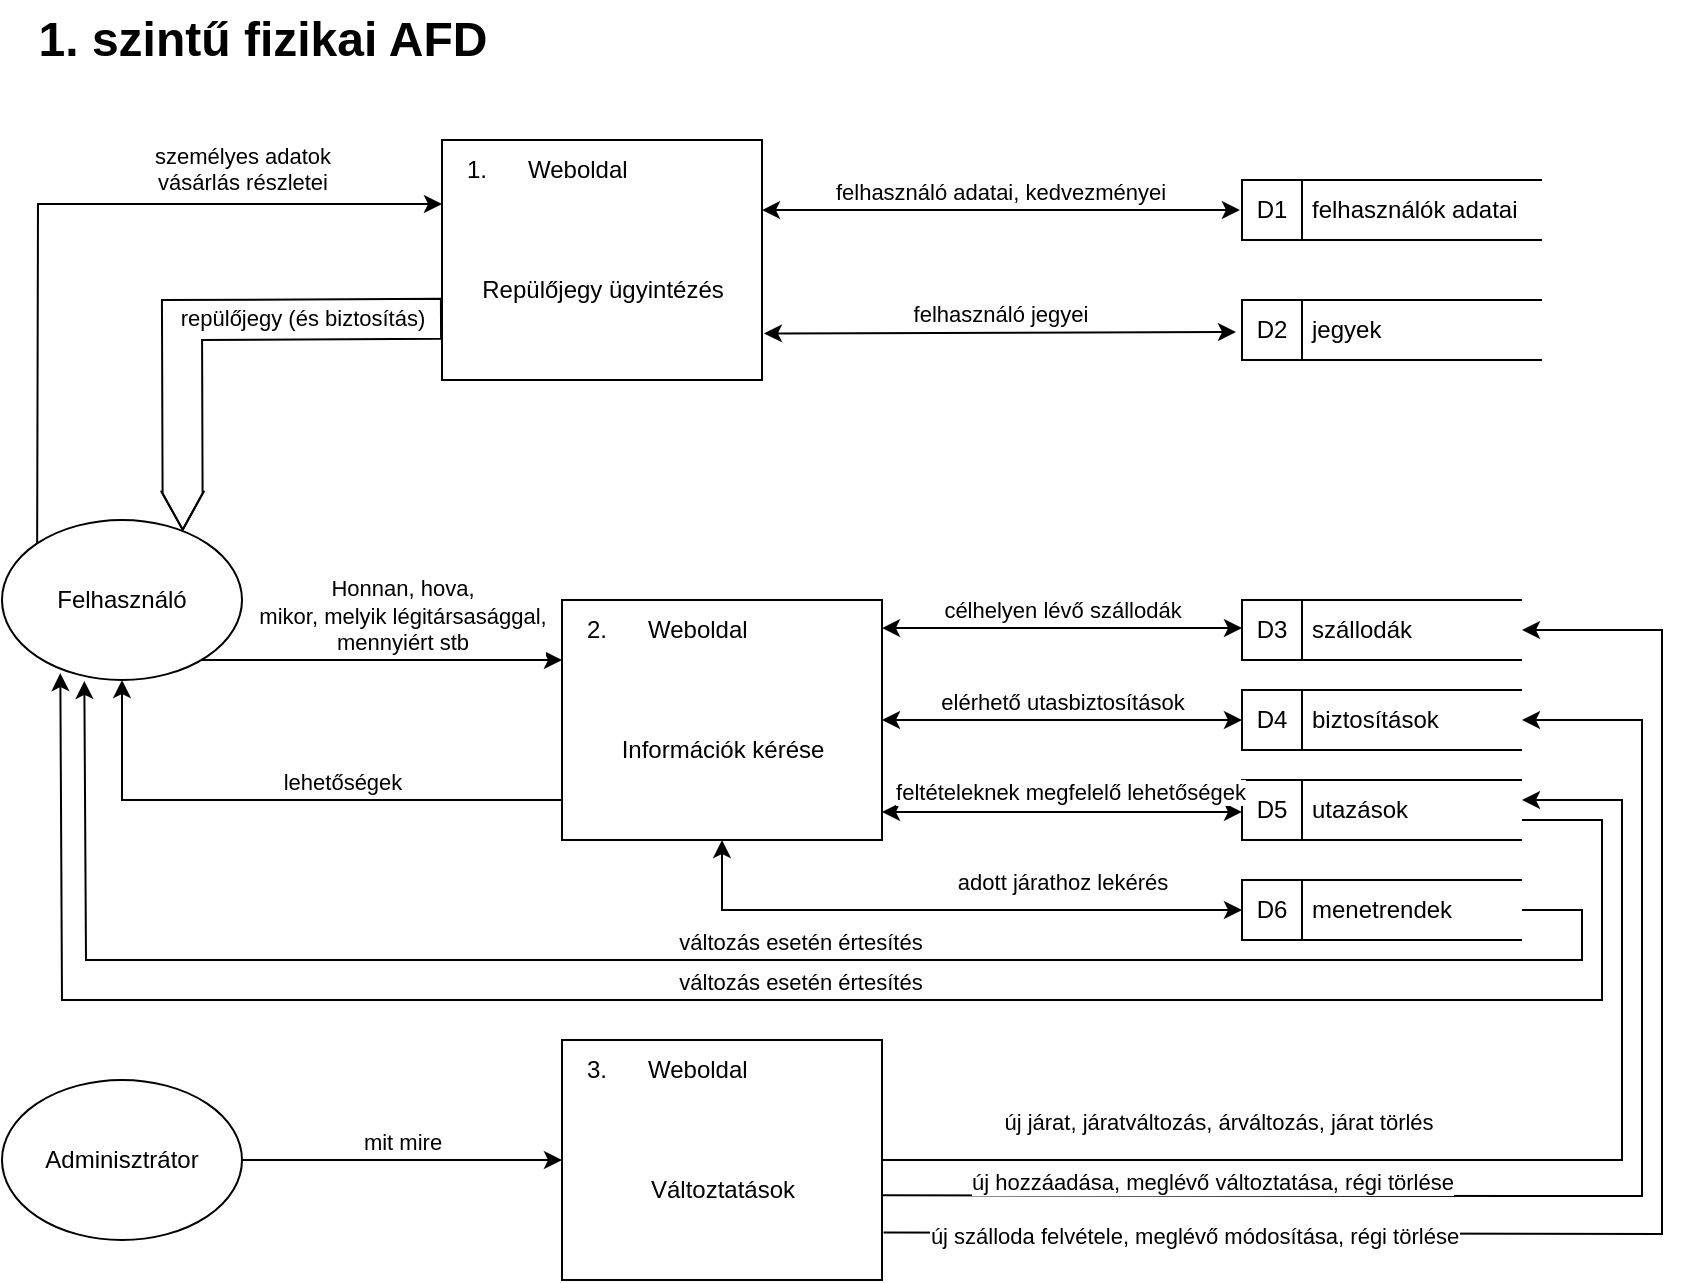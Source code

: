 <mxfile version="20.8.20" type="device" pages="2"><diagram name="1. szintű fizikai AFD" id="UahW5A8NBRqCCIroNfMy"><mxGraphModel dx="1434" dy="754" grid="1" gridSize="10" guides="1" tooltips="1" connect="1" arrows="1" fold="1" page="1" pageScale="1" pageWidth="827" pageHeight="1169" math="0" shadow="0"><root><mxCell id="0"/><mxCell id="1" parent="0"/><mxCell id="0eStB5i_XIA8hYgthE-n-1" value="Repülőjegy ügyintézés" style="html=1;dashed=0;whitespace=wrap;shape=mxgraph.dfd.process;align=center;container=1;collapsible=0;spacingTop=30;" vertex="1" parent="1"><mxGeometry x="570" y="180" width="160" height="120" as="geometry"/></mxCell><mxCell id="0eStB5i_XIA8hYgthE-n-2" value="1." style="text;html=1;strokeColor=none;fillColor=none;align=center;verticalAlign=middle;whiteSpace=wrap;rounded=0;movable=0;resizable=0;rotatable=0;cloneable=0;deletable=0;connectable=0;allowArrows=0;pointerEvents=1;" vertex="1" parent="0eStB5i_XIA8hYgthE-n-1"><mxGeometry width="35" height="30" as="geometry"/></mxCell><mxCell id="0eStB5i_XIA8hYgthE-n-3" value="Weboldal" style="text;html=1;strokeColor=none;fillColor=none;align=left;verticalAlign=middle;whiteSpace=wrap;rounded=0;movable=0;resizable=0;connectable=0;allowArrows=0;rotatable=0;cloneable=0;deletable=0;spacingLeft=6;autosize=1;resizeWidth=0;" vertex="1" parent="0eStB5i_XIA8hYgthE-n-1"><mxGeometry x="35" width="80" height="30" as="geometry"/></mxCell><mxCell id="0eStB5i_XIA8hYgthE-n-4" value="Felhasználó" style="ellipse;whiteSpace=wrap;html=1;" vertex="1" parent="1"><mxGeometry x="350" y="370" width="120" height="80" as="geometry"/></mxCell><mxCell id="0eStB5i_XIA8hYgthE-n-5" value="személyes adatok&lt;br&gt;vásárlás részletei" style="endArrow=classic;html=1;rounded=0;verticalAlign=bottom;exitX=0;exitY=0;exitDx=0;exitDy=0;" edge="1" parent="1" source="0eStB5i_XIA8hYgthE-n-4"><mxGeometry x="0.462" y="2" width="50" height="50" relative="1" as="geometry"><mxPoint x="390" y="240" as="sourcePoint"/><mxPoint x="570" y="212" as="targetPoint"/><Array as="points"><mxPoint x="368" y="212"/></Array><mxPoint as="offset"/></mxGeometry></mxCell><mxCell id="0eStB5i_XIA8hYgthE-n-6" value="repülőjegy (és biztosítás)" style="shape=flexArrow;endArrow=classic;html=1;rounded=0;width=20;startWidth=0;endWidth=0;entryX=0.753;entryY=0.067;entryDx=0;entryDy=0;entryPerimeter=0;exitX=0;exitY=0.745;exitDx=0;exitDy=0;exitPerimeter=0;" edge="1" parent="1" target="0eStB5i_XIA8hYgthE-n-4" source="0eStB5i_XIA8hYgthE-n-1"><mxGeometry x="-0.405" y="-1" width="50" height="50" relative="1" as="geometry"><mxPoint x="570" y="268" as="sourcePoint"/><mxPoint x="440" y="330" as="targetPoint"/><mxPoint as="offset"/><Array as="points"><mxPoint x="440" y="270"/></Array></mxGeometry></mxCell><mxCell id="0eStB5i_XIA8hYgthE-n-7" value="Információk kérése" style="html=1;dashed=0;whitespace=wrap;shape=mxgraph.dfd.process;align=center;container=1;collapsible=0;spacingTop=30;" vertex="1" parent="1"><mxGeometry x="630" y="410" width="160" height="120" as="geometry"/></mxCell><mxCell id="0eStB5i_XIA8hYgthE-n-8" value="2." style="text;html=1;strokeColor=none;fillColor=none;align=center;verticalAlign=middle;whiteSpace=wrap;rounded=0;movable=0;resizable=0;rotatable=0;cloneable=0;deletable=0;connectable=0;allowArrows=0;pointerEvents=1;" vertex="1" parent="0eStB5i_XIA8hYgthE-n-7"><mxGeometry width="35" height="30" as="geometry"/></mxCell><mxCell id="0eStB5i_XIA8hYgthE-n-9" value="Weboldal" style="text;html=1;strokeColor=none;fillColor=none;align=left;verticalAlign=middle;whiteSpace=wrap;rounded=0;movable=0;resizable=0;connectable=0;allowArrows=0;rotatable=0;cloneable=0;deletable=0;spacingLeft=6;autosize=1;resizeWidth=0;" vertex="1" parent="0eStB5i_XIA8hYgthE-n-7"><mxGeometry x="35" width="80" height="30" as="geometry"/></mxCell><mxCell id="0eStB5i_XIA8hYgthE-n-10" value="Honnan, hova,&lt;br&gt;mikor, melyik légitársasággal,&lt;br&gt;mennyiért stb" style="endArrow=classic;html=1;rounded=0;verticalAlign=bottom;entryX=0;entryY=0.25;entryDx=0;entryDy=0;entryPerimeter=0;" edge="1" parent="1" target="0eStB5i_XIA8hYgthE-n-7"><mxGeometry x="0.111" width="50" height="50" relative="1" as="geometry"><mxPoint x="450" y="440" as="sourcePoint"/><mxPoint x="412" y="420" as="targetPoint"/><mxPoint as="offset"/></mxGeometry></mxCell><mxCell id="0eStB5i_XIA8hYgthE-n-11" value="lehetőségek" style="endArrow=classic;html=1;rounded=0;verticalAlign=bottom;exitX=0;exitY=0.833;exitDx=0;exitDy=0;exitPerimeter=0;entryX=0.5;entryY=1;entryDx=0;entryDy=0;" edge="1" parent="1" source="0eStB5i_XIA8hYgthE-n-7" target="0eStB5i_XIA8hYgthE-n-4"><mxGeometry x="-0.214" width="50" height="50" relative="1" as="geometry"><mxPoint x="590" y="480" as="sourcePoint"/><mxPoint x="370" y="510" as="targetPoint"/><mxPoint as="offset"/><Array as="points"><mxPoint x="410" y="510"/></Array></mxGeometry></mxCell><mxCell id="0eStB5i_XIA8hYgthE-n-19" value="felhasználó adatai, kedvezményei" style="endArrow=classic;startArrow=classic;html=1;rounded=0;verticalAlign=bottom;exitX=1;exitY=0.292;exitDx=0;exitDy=0;exitPerimeter=0;entryX=-0.007;entryY=0.5;entryDx=0;entryDy=0;entryPerimeter=0;" edge="1" parent="1" source="0eStB5i_XIA8hYgthE-n-1"><mxGeometry width="50" height="50" relative="1" as="geometry"><mxPoint x="580" y="440" as="sourcePoint"/><mxPoint x="968.95" y="215" as="targetPoint"/></mxGeometry></mxCell><mxCell id="0eStB5i_XIA8hYgthE-n-20" value="felhasználó jegyei" style="endArrow=classic;startArrow=classic;html=1;rounded=0;verticalAlign=bottom;entryX=-0.02;entryY=0.533;entryDx=0;entryDy=0;entryPerimeter=0;exitX=1.006;exitY=0.806;exitDx=0;exitDy=0;exitPerimeter=0;" edge="1" parent="1" source="0eStB5i_XIA8hYgthE-n-1"><mxGeometry width="50" height="50" relative="1" as="geometry"><mxPoint x="790" y="280" as="sourcePoint"/><mxPoint x="967" y="275.99" as="targetPoint"/></mxGeometry></mxCell><mxCell id="0eStB5i_XIA8hYgthE-n-21" value="felhasználók adatai" style="html=1;dashed=0;whitespace=wrap;shape=mxgraph.dfd.dataStoreID;align=left;spacingLeft=33;container=1;collapsible=0;autosize=0;" vertex="1" parent="1"><mxGeometry x="970" y="200" width="150" height="30" as="geometry"/></mxCell><mxCell id="0eStB5i_XIA8hYgthE-n-22" value="D1" style="text;html=1;strokeColor=none;fillColor=none;align=center;verticalAlign=middle;whiteSpace=wrap;rounded=0;movable=0;resizable=0;rotatable=0;cloneable=0;deletable=0;allowArrows=0;connectable=0;" vertex="1" parent="0eStB5i_XIA8hYgthE-n-21"><mxGeometry width="30" height="30" as="geometry"/></mxCell><mxCell id="0eStB5i_XIA8hYgthE-n-23" value="jegyek" style="html=1;dashed=0;whitespace=wrap;shape=mxgraph.dfd.dataStoreID;align=left;spacingLeft=33;container=1;collapsible=0;autosize=0;" vertex="1" parent="1"><mxGeometry x="970" y="260" width="150" height="30" as="geometry"/></mxCell><mxCell id="0eStB5i_XIA8hYgthE-n-24" value="D2" style="text;html=1;strokeColor=none;fillColor=none;align=center;verticalAlign=middle;whiteSpace=wrap;rounded=0;movable=0;resizable=0;rotatable=0;cloneable=0;deletable=0;allowArrows=0;connectable=0;" vertex="1" parent="0eStB5i_XIA8hYgthE-n-23"><mxGeometry width="30" height="30" as="geometry"/></mxCell><mxCell id="0eStB5i_XIA8hYgthE-n-25" value="utazások" style="html=1;dashed=0;whitespace=wrap;shape=mxgraph.dfd.dataStoreID;align=left;spacingLeft=33;container=1;collapsible=0;autosize=0;" vertex="1" parent="1"><mxGeometry x="970" y="500" width="140" height="30" as="geometry"/></mxCell><mxCell id="0eStB5i_XIA8hYgthE-n-26" value="D5" style="text;html=1;strokeColor=none;fillColor=none;align=center;verticalAlign=middle;whiteSpace=wrap;rounded=0;movable=0;resizable=0;rotatable=0;cloneable=0;deletable=0;allowArrows=0;connectable=0;" vertex="1" parent="0eStB5i_XIA8hYgthE-n-25"><mxGeometry width="30" height="30" as="geometry"/></mxCell><mxCell id="0eStB5i_XIA8hYgthE-n-27" value="feltételeknek megfelelő lehetőségek" style="endArrow=classic;startArrow=classic;html=1;rounded=0;verticalAlign=bottom;entryX=0;entryY=0.532;entryDx=0;entryDy=0;entryPerimeter=0;exitX=1;exitY=0.883;exitDx=0;exitDy=0;exitPerimeter=0;" edge="1" parent="1" source="0eStB5i_XIA8hYgthE-n-7" target="0eStB5i_XIA8hYgthE-n-25"><mxGeometry x="0.038" y="1" width="50" height="50" relative="1" as="geometry"><mxPoint x="440" y="420" as="sourcePoint"/><mxPoint x="560" y="420" as="targetPoint"/><mxPoint as="offset"/></mxGeometry></mxCell><mxCell id="0eStB5i_XIA8hYgthE-n-29" value="Adminisztrátor" style="ellipse;whiteSpace=wrap;html=1;" vertex="1" parent="1"><mxGeometry x="350" y="650" width="120" height="80" as="geometry"/></mxCell><mxCell id="0eStB5i_XIA8hYgthE-n-30" value="Változtatások" style="html=1;dashed=0;whitespace=wrap;shape=mxgraph.dfd.process;align=center;container=1;collapsible=0;spacingTop=30;" vertex="1" parent="1"><mxGeometry x="630" y="630" width="160" height="120" as="geometry"/></mxCell><mxCell id="0eStB5i_XIA8hYgthE-n-31" value="3." style="text;html=1;strokeColor=none;fillColor=none;align=center;verticalAlign=middle;whiteSpace=wrap;rounded=0;movable=0;resizable=0;rotatable=0;cloneable=0;deletable=0;connectable=0;allowArrows=0;pointerEvents=1;" vertex="1" parent="0eStB5i_XIA8hYgthE-n-30"><mxGeometry width="35" height="30" as="geometry"/></mxCell><mxCell id="0eStB5i_XIA8hYgthE-n-32" value="Weboldal" style="text;html=1;strokeColor=none;fillColor=none;align=left;verticalAlign=middle;whiteSpace=wrap;rounded=0;movable=0;resizable=0;connectable=0;allowArrows=0;rotatable=0;cloneable=0;deletable=0;spacingLeft=6;autosize=1;resizeWidth=0;" vertex="1" parent="0eStB5i_XIA8hYgthE-n-30"><mxGeometry x="35" width="80" height="30" as="geometry"/></mxCell><mxCell id="0eStB5i_XIA8hYgthE-n-34" value="új járat, járatváltozás, árváltozás, járat törlés" style="endArrow=classic;html=1;rounded=0;verticalAlign=bottom;" edge="1" parent="1" source="0eStB5i_XIA8hYgthE-n-30"><mxGeometry x="-0.44" y="10" width="50" height="50" relative="1" as="geometry"><mxPoint x="870" y="700" as="sourcePoint"/><mxPoint x="1110" y="510" as="targetPoint"/><Array as="points"><mxPoint x="1160" y="690"/><mxPoint x="1160" y="510"/></Array><mxPoint as="offset"/></mxGeometry></mxCell><mxCell id="0eStB5i_XIA8hYgthE-n-36" value="mit mire" style="endArrow=classic;html=1;rounded=0;verticalAlign=bottom;exitX=1;exitY=0.5;exitDx=0;exitDy=0;" edge="1" parent="1" source="0eStB5i_XIA8hYgthE-n-29"><mxGeometry width="50" height="50" relative="1" as="geometry"><mxPoint x="610" y="500" as="sourcePoint"/><mxPoint x="630" y="690" as="targetPoint"/></mxGeometry></mxCell><mxCell id="0eStB5i_XIA8hYgthE-n-37" value="szállodák" style="html=1;dashed=0;whitespace=wrap;shape=mxgraph.dfd.dataStoreID;align=left;spacingLeft=33;container=1;collapsible=0;autosize=0;" vertex="1" parent="1"><mxGeometry x="970" y="410" width="140" height="30" as="geometry"/></mxCell><mxCell id="0eStB5i_XIA8hYgthE-n-38" value="D3" style="text;html=1;strokeColor=none;fillColor=none;align=center;verticalAlign=middle;whiteSpace=wrap;rounded=0;movable=0;resizable=0;rotatable=0;cloneable=0;deletable=0;allowArrows=0;connectable=0;" vertex="1" parent="0eStB5i_XIA8hYgthE-n-37"><mxGeometry width="30" height="30" as="geometry"/></mxCell><mxCell id="0eStB5i_XIA8hYgthE-n-39" value="célhelyen lévő szállodák" style="endArrow=classic;startArrow=classic;html=1;rounded=0;verticalAlign=bottom;exitX=1;exitY=0.117;exitDx=0;exitDy=0;exitPerimeter=0;entryX=0;entryY=0.468;entryDx=0;entryDy=0;entryPerimeter=0;" edge="1" parent="1" source="0eStB5i_XIA8hYgthE-n-7" target="0eStB5i_XIA8hYgthE-n-37"><mxGeometry width="50" height="50" relative="1" as="geometry"><mxPoint x="790" y="500" as="sourcePoint"/><mxPoint x="980" y="420" as="targetPoint"/></mxGeometry></mxCell><mxCell id="0eStB5i_XIA8hYgthE-n-41" value="biztosítások" style="html=1;dashed=0;whitespace=wrap;shape=mxgraph.dfd.dataStoreID;align=left;spacingLeft=33;container=1;collapsible=0;autosize=0;" vertex="1" parent="1"><mxGeometry x="970" y="455" width="140" height="30" as="geometry"/></mxCell><mxCell id="0eStB5i_XIA8hYgthE-n-42" value="D4" style="text;html=1;strokeColor=none;fillColor=none;align=center;verticalAlign=middle;whiteSpace=wrap;rounded=0;movable=0;resizable=0;rotatable=0;cloneable=0;deletable=0;allowArrows=0;connectable=0;" vertex="1" parent="0eStB5i_XIA8hYgthE-n-41"><mxGeometry width="30" height="30" as="geometry"/></mxCell><mxCell id="0eStB5i_XIA8hYgthE-n-43" value="elérhető utasbiztosítások" style="endArrow=classic;startArrow=classic;html=1;rounded=0;verticalAlign=bottom;" edge="1" parent="1" source="0eStB5i_XIA8hYgthE-n-7" target="0eStB5i_XIA8hYgthE-n-41"><mxGeometry width="50" height="50" relative="1" as="geometry"><mxPoint x="790" y="500" as="sourcePoint"/><mxPoint x="910" y="500" as="targetPoint"/></mxGeometry></mxCell><mxCell id="0eStB5i_XIA8hYgthE-n-44" value="új hozzáadása, meglévő változtatása, régi törlése" style="endArrow=classic;html=1;rounded=0;verticalAlign=bottom;exitX=1.002;exitY=0.647;exitDx=0;exitDy=0;exitPerimeter=0;" edge="1" parent="1" source="0eStB5i_XIA8hYgthE-n-30" target="0eStB5i_XIA8hYgthE-n-41"><mxGeometry x="-0.515" y="-2" width="50" height="50" relative="1" as="geometry"><mxPoint x="790" y="700" as="sourcePoint"/><mxPoint x="830" y="500" as="targetPoint"/><Array as="points"><mxPoint x="1170" y="708"/><mxPoint x="1170" y="470"/></Array><mxPoint as="offset"/></mxGeometry></mxCell><mxCell id="7IvagFnknHEKO14SaSxH-1" value="új szálloda felvétele, meglévő módosítása, régi törlése" style="endArrow=classic;html=1;rounded=0;verticalAlign=bottom;exitX=1.005;exitY=0.802;exitDx=0;exitDy=0;exitPerimeter=0;" edge="1" parent="1" source="0eStB5i_XIA8hYgthE-n-30" target="0eStB5i_XIA8hYgthE-n-37"><mxGeometry x="-0.591" y="-10" width="50" height="50" relative="1" as="geometry"><mxPoint x="720" y="500" as="sourcePoint"/><mxPoint x="840" y="500" as="targetPoint"/><Array as="points"><mxPoint x="1180" y="727"/><mxPoint x="1180" y="425"/></Array><mxPoint as="offset"/></mxGeometry></mxCell><mxCell id="7IvagFnknHEKO14SaSxH-2" value="menetrendek" style="html=1;dashed=0;whitespace=wrap;shape=mxgraph.dfd.dataStoreID;align=left;spacingLeft=33;container=1;collapsible=0;autosize=0;" vertex="1" parent="1"><mxGeometry x="970" y="550" width="140" height="30" as="geometry"/></mxCell><mxCell id="7IvagFnknHEKO14SaSxH-3" value="D6" style="text;html=1;strokeColor=none;fillColor=none;align=center;verticalAlign=middle;whiteSpace=wrap;rounded=0;movable=0;resizable=0;rotatable=0;cloneable=0;deletable=0;allowArrows=0;connectable=0;" vertex="1" parent="7IvagFnknHEKO14SaSxH-2"><mxGeometry width="30" height="30" as="geometry"/></mxCell><mxCell id="7IvagFnknHEKO14SaSxH-4" value="adott járathoz lekérés" style="endArrow=classic;startArrow=classic;html=1;rounded=0;verticalAlign=bottom;" edge="1" parent="1" source="0eStB5i_XIA8hYgthE-n-7" target="7IvagFnknHEKO14SaSxH-2"><mxGeometry x="0.39" y="5" width="50" height="50" relative="1" as="geometry"><mxPoint x="820" y="564.58" as="sourcePoint"/><mxPoint x="940" y="564.58" as="targetPoint"/><Array as="points"><mxPoint x="710" y="565"/></Array><mxPoint as="offset"/></mxGeometry></mxCell><mxCell id="7IvagFnknHEKO14SaSxH-5" value="változás esetén értesítés" style="endArrow=classic;html=1;rounded=0;verticalAlign=bottom;entryX=0.243;entryY=0.957;entryDx=0;entryDy=0;entryPerimeter=0;" edge="1" parent="1" target="0eStB5i_XIA8hYgthE-n-4"><mxGeometry width="50" height="50" relative="1" as="geometry"><mxPoint x="1110" y="520" as="sourcePoint"/><mxPoint x="910" y="460" as="targetPoint"/><Array as="points"><mxPoint x="1150" y="520"/><mxPoint x="1150" y="610"/><mxPoint x="380" y="610"/></Array></mxGeometry></mxCell><mxCell id="7IvagFnknHEKO14SaSxH-6" value="változás esetén értesítés" style="endArrow=classic;html=1;rounded=0;verticalAlign=bottom;entryX=0.343;entryY=1.006;entryDx=0;entryDy=0;entryPerimeter=0;" edge="1" parent="1" source="7IvagFnknHEKO14SaSxH-2" target="0eStB5i_XIA8hYgthE-n-4"><mxGeometry x="-0.054" width="50" height="50" relative="1" as="geometry"><mxPoint x="790" y="460" as="sourcePoint"/><mxPoint x="910" y="460" as="targetPoint"/><Array as="points"><mxPoint x="1140" y="565"/><mxPoint x="1140" y="590"/><mxPoint x="392" y="590"/></Array><mxPoint as="offset"/></mxGeometry></mxCell><mxCell id="7IvagFnknHEKO14SaSxH-7" value="1. szintű fizikai AFD" style="text;strokeColor=none;fillColor=none;html=1;fontSize=24;fontStyle=1;verticalAlign=middle;align=center;" vertex="1" parent="1"><mxGeometry x="430" y="110" width="100" height="40" as="geometry"/></mxCell></root></mxGraphModel></diagram><diagram id="h6KqEDeG-SObw0z95xPy" name="2. szintű fizikai AFD"><mxGraphModel dx="2049" dy="1077" grid="1" gridSize="10" guides="1" tooltips="1" connect="1" arrows="1" fold="1" page="1" pageScale="1" pageWidth="827" pageHeight="1169" math="0" shadow="0"><root><mxCell id="0"/><mxCell id="1" parent="0"/><mxCell id="qxFu92Zqag-RyQj4gPh6-40" value="2. szintű fizikai AFD" style="text;strokeColor=none;fillColor=none;html=1;fontSize=24;fontStyle=1;verticalAlign=middle;align=center;" vertex="1" parent="1"><mxGeometry x="310" y="100" width="100" height="40" as="geometry"/></mxCell><mxCell id="qxFu92Zqag-RyQj4gPh6-45" value="" style="html=1;dashed=0;whitespace=wrap;shape=mxgraph.dfd.process;align=center;container=1;collapsible=0;spacingTop=30;" vertex="1" parent="1"><mxGeometry x="420" y="190" width="480" height="720" as="geometry"/></mxCell><mxCell id="qxFu92Zqag-RyQj4gPh6-46" value="1." style="text;html=1;strokeColor=none;fillColor=none;align=center;verticalAlign=middle;whiteSpace=wrap;rounded=0;movable=0;resizable=0;rotatable=0;cloneable=0;deletable=0;connectable=0;allowArrows=0;pointerEvents=1;" vertex="1" parent="qxFu92Zqag-RyQj4gPh6-45"><mxGeometry width="35" height="30" as="geometry"/></mxCell><mxCell id="qxFu92Zqag-RyQj4gPh6-47" value="Weboldal" style="text;html=1;strokeColor=none;fillColor=none;align=left;verticalAlign=middle;whiteSpace=wrap;rounded=0;movable=0;resizable=0;connectable=0;allowArrows=0;rotatable=0;cloneable=0;deletable=0;spacingLeft=6;autosize=1;resizeWidth=0;" vertex="1" parent="qxFu92Zqag-RyQj4gPh6-45"><mxGeometry x="35" width="80" height="30" as="geometry"/></mxCell><mxCell id="qxFu92Zqag-RyQj4gPh6-48" value="regisztráció" style="html=1;dashed=0;whitespace=wrap;shape=mxgraph.dfd.process2;align=center;container=1;collapsible=0;spacingTop=30;" vertex="1" parent="qxFu92Zqag-RyQj4gPh6-45"><mxGeometry x="151" y="60" width="160" height="120" as="geometry"/></mxCell><mxCell id="qxFu92Zqag-RyQj4gPh6-49" value="1.1" style="text;html=1;strokeColor=none;fillColor=none;align=center;verticalAlign=middle;whiteSpace=wrap;rounded=0;connectable=0;allowArrows=0;editable=1;movable=0;resizable=0;rotatable=0;deletable=0;locked=0;cloneable=0;" vertex="1" parent="qxFu92Zqag-RyQj4gPh6-48"><mxGeometry width="35" height="30" as="geometry"/></mxCell><mxCell id="qxFu92Zqag-RyQj4gPh6-50" value="" style="text;strokeColor=none;fillColor=none;align=left;verticalAlign=middle;whiteSpace=wrap;rounded=0;autosize=1;connectable=0;allowArrows=0;movable=0;resizable=0;rotatable=0;deletable=0;cloneable=0;spacingLeft=6;fontStyle=0;html=1;" vertex="1" parent="qxFu92Zqag-RyQj4gPh6-48"><mxGeometry x="35" y="-5" width="50" height="40" as="geometry"/></mxCell><mxCell id="qxFu92Zqag-RyQj4gPh6-79" value="Utazás vásárlás" style="html=1;dashed=0;whitespace=wrap;shape=mxgraph.dfd.process2;align=center;container=1;collapsible=0;spacingTop=30;" vertex="1" parent="qxFu92Zqag-RyQj4gPh6-45"><mxGeometry x="151" y="200" width="160" height="120" as="geometry"/></mxCell><mxCell id="qxFu92Zqag-RyQj4gPh6-80" value="1.2" style="text;html=1;strokeColor=none;fillColor=none;align=center;verticalAlign=middle;whiteSpace=wrap;rounded=0;connectable=0;allowArrows=0;editable=1;movable=0;resizable=0;rotatable=0;deletable=0;locked=0;cloneable=0;" vertex="1" parent="qxFu92Zqag-RyQj4gPh6-79"><mxGeometry width="35" height="30" as="geometry"/></mxCell><mxCell id="qxFu92Zqag-RyQj4gPh6-81" value="" style="text;strokeColor=none;fillColor=none;align=left;verticalAlign=middle;whiteSpace=wrap;rounded=0;autosize=1;connectable=0;allowArrows=0;movable=0;resizable=0;rotatable=0;deletable=0;cloneable=0;spacingLeft=6;fontStyle=0;html=1;" vertex="1" parent="qxFu92Zqag-RyQj4gPh6-79"><mxGeometry x="35" y="-5" width="50" height="40" as="geometry"/></mxCell><mxCell id="qxFu92Zqag-RyQj4gPh6-82" value="Lekérés" style="html=1;dashed=0;whitespace=wrap;shape=mxgraph.dfd.process2;align=center;container=1;collapsible=0;spacingTop=30;" vertex="1" parent="qxFu92Zqag-RyQj4gPh6-45"><mxGeometry x="151" y="340" width="160" height="120" as="geometry"/></mxCell><mxCell id="qxFu92Zqag-RyQj4gPh6-83" value="1.3" style="text;html=1;strokeColor=none;fillColor=none;align=center;verticalAlign=middle;whiteSpace=wrap;rounded=0;connectable=0;allowArrows=0;editable=1;movable=0;resizable=0;rotatable=0;deletable=0;locked=0;cloneable=0;" vertex="1" parent="qxFu92Zqag-RyQj4gPh6-82"><mxGeometry width="35" height="30" as="geometry"/></mxCell><mxCell id="qxFu92Zqag-RyQj4gPh6-84" value="" style="text;strokeColor=none;fillColor=none;align=left;verticalAlign=middle;whiteSpace=wrap;rounded=0;autosize=1;connectable=0;allowArrows=0;movable=0;resizable=0;rotatable=0;deletable=0;cloneable=0;spacingLeft=6;fontStyle=0;html=1;" vertex="1" parent="qxFu92Zqag-RyQj4gPh6-82"><mxGeometry x="35" y="-5" width="50" height="40" as="geometry"/></mxCell><mxCell id="qxFu92Zqag-RyQj4gPh6-90" value="Módosítás" style="html=1;dashed=0;whitespace=wrap;shape=mxgraph.dfd.process2;align=center;container=1;collapsible=0;spacingTop=30;" vertex="1" parent="qxFu92Zqag-RyQj4gPh6-45"><mxGeometry x="151" y="490" width="160" height="120" as="geometry"/></mxCell><mxCell id="qxFu92Zqag-RyQj4gPh6-91" value="1.4" style="text;html=1;strokeColor=none;fillColor=none;align=center;verticalAlign=middle;whiteSpace=wrap;rounded=0;connectable=0;allowArrows=0;editable=1;movable=0;resizable=0;rotatable=0;deletable=0;locked=0;cloneable=0;" vertex="1" parent="qxFu92Zqag-RyQj4gPh6-90"><mxGeometry width="35" height="30" as="geometry"/></mxCell><mxCell id="qxFu92Zqag-RyQj4gPh6-92" value="" style="text;strokeColor=none;fillColor=none;align=left;verticalAlign=middle;whiteSpace=wrap;rounded=0;autosize=1;connectable=0;allowArrows=0;movable=0;resizable=0;rotatable=0;deletable=0;cloneable=0;spacingLeft=6;fontStyle=0;html=1;" vertex="1" parent="qxFu92Zqag-RyQj4gPh6-90"><mxGeometry x="35" y="-5" width="50" height="40" as="geometry"/></mxCell><mxCell id="qxFu92Zqag-RyQj4gPh6-51" value="Vendég" style="ellipse;whiteSpace=wrap;html=1;" vertex="1" parent="1"><mxGeometry x="240" y="280" width="120" height="80" as="geometry"/></mxCell><mxCell id="qxFu92Zqag-RyQj4gPh6-52" value="adatok" style="endArrow=classic;html=1;rounded=0;verticalAlign=bottom;exitX=1;exitY=0.5;exitDx=0;exitDy=0;" edge="1" parent="1" source="qxFu92Zqag-RyQj4gPh6-51"><mxGeometry width="50" height="50" relative="1" as="geometry"><mxPoint x="180" y="500" as="sourcePoint"/><mxPoint x="570" y="320" as="targetPoint"/></mxGeometry></mxCell><mxCell id="qxFu92Zqag-RyQj4gPh6-53" value="felhasználók adatai" style="html=1;dashed=0;whitespace=wrap;shape=mxgraph.dfd.dataStoreID;align=left;spacingLeft=33;container=1;collapsible=0;autosize=0;" vertex="1" parent="1"><mxGeometry x="940" y="305" width="140" height="30" as="geometry"/></mxCell><mxCell id="qxFu92Zqag-RyQj4gPh6-54" value="D1" style="text;html=1;strokeColor=none;fillColor=none;align=center;verticalAlign=middle;whiteSpace=wrap;rounded=0;movable=0;resizable=0;rotatable=0;cloneable=0;deletable=0;allowArrows=0;connectable=0;" vertex="1" parent="qxFu92Zqag-RyQj4gPh6-53"><mxGeometry width="30" height="30" as="geometry"/></mxCell><mxCell id="qxFu92Zqag-RyQj4gPh6-55" value="adatok" style="endArrow=classic;html=1;rounded=0;verticalAlign=bottom;entryX=-0.019;entryY=0.502;entryDx=0;entryDy=0;entryPerimeter=0;exitX=0.994;exitY=0.583;exitDx=0;exitDy=0;exitPerimeter=0;" edge="1" parent="1" source="qxFu92Zqag-RyQj4gPh6-48" target="qxFu92Zqag-RyQj4gPh6-53"><mxGeometry width="50" height="50" relative="1" as="geometry"><mxPoint x="180" y="500" as="sourcePoint"/><mxPoint x="300" y="500" as="targetPoint"/></mxGeometry></mxCell><mxCell id="qxFu92Zqag-RyQj4gPh6-59" value="Felhasználó" style="ellipse;whiteSpace=wrap;html=1;" vertex="1" parent="1"><mxGeometry x="240" y="420" width="120" height="80" as="geometry"/></mxCell><mxCell id="qxFu92Zqag-RyQj4gPh6-60" value="utazási, számlázási adatok" style="endArrow=classic;html=1;rounded=0;verticalAlign=bottom;" edge="1" parent="1"><mxGeometry width="50" height="50" relative="1" as="geometry"><mxPoint x="340" y="490" as="sourcePoint"/><mxPoint x="570" y="490" as="targetPoint"/></mxGeometry></mxCell><mxCell id="qxFu92Zqag-RyQj4gPh6-61" value="utazások" style="html=1;dashed=0;whitespace=wrap;shape=mxgraph.dfd.dataStoreID;align=left;spacingLeft=33;container=1;collapsible=0;autosize=0;" vertex="1" parent="1"><mxGeometry x="940" y="500" width="140" height="30" as="geometry"/></mxCell><mxCell id="qxFu92Zqag-RyQj4gPh6-62" value="D5" style="text;html=1;strokeColor=none;fillColor=none;align=center;verticalAlign=middle;whiteSpace=wrap;rounded=0;movable=0;resizable=0;rotatable=0;cloneable=0;deletable=0;allowArrows=0;connectable=0;" vertex="1" parent="qxFu92Zqag-RyQj4gPh6-61"><mxGeometry width="30" height="30" as="geometry"/></mxCell><mxCell id="qxFu92Zqag-RyQj4gPh6-63" value="repülőjegy (és biztosítás)" style="shape=flexArrow;endArrow=classic;html=1;rounded=0;width=20;startWidth=0;endWidth=0;entryX=0.996;entryY=0.398;entryDx=0;entryDy=0;entryPerimeter=0;" edge="1" parent="1" target="qxFu92Zqag-RyQj4gPh6-59"><mxGeometry x="0.051" y="1" width="50" height="50" relative="1" as="geometry"><mxPoint x="570" y="452" as="sourcePoint"/><mxPoint x="-510" y="385" as="targetPoint"/><mxPoint x="1" as="offset"/><Array as="points"/></mxGeometry></mxCell><mxCell id="qxFu92Zqag-RyQj4gPh6-67" value="utazási információk" style="endArrow=classic;startArrow=classic;html=1;rounded=0;verticalAlign=bottom;entryX=-0.011;entryY=0.547;entryDx=0;entryDy=0;entryPerimeter=0;exitX=1.016;exitY=0.496;exitDx=0;exitDy=0;exitPerimeter=0;" edge="1" parent="1" target="qxFu92Zqag-RyQj4gPh6-69"><mxGeometry x="-0.583" width="50" height="50" relative="1" as="geometry"><mxPoint x="733.56" y="589.52" as="sourcePoint"/><mxPoint x="300" y="500" as="targetPoint"/><Array as="points"><mxPoint x="880" y="590"/><mxPoint x="880" y="426"/></Array><mxPoint as="offset"/></mxGeometry></mxCell><mxCell id="qxFu92Zqag-RyQj4gPh6-68" value="utazási információk" style="endArrow=classic;startArrow=classic;html=1;rounded=0;verticalAlign=bottom;entryX=-0.006;entryY=0.525;entryDx=0;entryDy=0;entryPerimeter=0;exitX=0.643;exitY=1.015;exitDx=0;exitDy=0;exitPerimeter=0;" edge="1" parent="1" source="qxFu92Zqag-RyQj4gPh6-59"><mxGeometry width="50" height="50" relative="1" as="geometry"><mxPoint x="180" y="500" as="sourcePoint"/><mxPoint x="570.04" y="593" as="targetPoint"/><Array as="points"><mxPoint x="317" y="593"/></Array></mxGeometry></mxCell><mxCell id="qxFu92Zqag-RyQj4gPh6-69" value="szállodák" style="html=1;dashed=0;whitespace=wrap;shape=mxgraph.dfd.dataStoreID;align=left;spacingLeft=33;container=1;collapsible=0;autosize=0;" vertex="1" parent="1"><mxGeometry x="940" y="410" width="140" height="30" as="geometry"/></mxCell><mxCell id="qxFu92Zqag-RyQj4gPh6-70" value="D3" style="text;html=1;strokeColor=none;fillColor=none;align=center;verticalAlign=middle;whiteSpace=wrap;rounded=0;movable=0;resizable=0;rotatable=0;cloneable=0;deletable=0;allowArrows=0;connectable=0;" vertex="1" parent="qxFu92Zqag-RyQj4gPh6-69"><mxGeometry width="30" height="30" as="geometry"/></mxCell><mxCell id="qxFu92Zqag-RyQj4gPh6-71" value="biztosítások" style="html=1;dashed=0;whitespace=wrap;shape=mxgraph.dfd.dataStoreID;align=left;spacingLeft=33;container=1;collapsible=0;autosize=0;" vertex="1" parent="1"><mxGeometry x="940" y="455" width="140" height="30" as="geometry"/></mxCell><mxCell id="qxFu92Zqag-RyQj4gPh6-72" value="D4" style="text;html=1;strokeColor=none;fillColor=none;align=center;verticalAlign=middle;whiteSpace=wrap;rounded=0;movable=0;resizable=0;rotatable=0;cloneable=0;deletable=0;allowArrows=0;connectable=0;" vertex="1" parent="qxFu92Zqag-RyQj4gPh6-71"><mxGeometry width="30" height="30" as="geometry"/></mxCell><mxCell id="qxFu92Zqag-RyQj4gPh6-73" value="menetrendek" style="html=1;dashed=0;whitespace=wrap;shape=mxgraph.dfd.dataStoreID;align=left;spacingLeft=33;container=1;collapsible=0;autosize=0;" vertex="1" parent="1"><mxGeometry x="940" y="620" width="140" height="30" as="geometry"/></mxCell><mxCell id="qxFu92Zqag-RyQj4gPh6-74" value="D6" style="text;html=1;strokeColor=none;fillColor=none;align=center;verticalAlign=middle;whiteSpace=wrap;rounded=0;movable=0;resizable=0;rotatable=0;cloneable=0;deletable=0;allowArrows=0;connectable=0;" vertex="1" parent="qxFu92Zqag-RyQj4gPh6-73"><mxGeometry width="30" height="30" as="geometry"/></mxCell><mxCell id="qxFu92Zqag-RyQj4gPh6-75" value="Adminisztrátor" style="ellipse;whiteSpace=wrap;html=1;" vertex="1" parent="1"><mxGeometry x="240" y="710" width="120" height="80" as="geometry"/></mxCell><mxCell id="qxFu92Zqag-RyQj4gPh6-85" value="mit mire" style="endArrow=classic;html=1;rounded=0;verticalAlign=bottom;exitX=1;exitY=0.5;exitDx=0;exitDy=0;entryX=-0.006;entryY=0.667;entryDx=0;entryDy=0;entryPerimeter=0;" edge="1" parent="1" source="qxFu92Zqag-RyQj4gPh6-75"><mxGeometry width="50" height="50" relative="1" as="geometry"><mxPoint x="330" y="490" as="sourcePoint"/><mxPoint x="570.04" y="750.04" as="targetPoint"/></mxGeometry></mxCell><mxCell id="qxFu92Zqag-RyQj4gPh6-86" value="menetrend módosítás" style="endArrow=classic;html=1;rounded=0;verticalAlign=bottom;entryX=0.579;entryY=1.167;entryDx=0;entryDy=0;entryPerimeter=0;exitX=1.009;exitY=0.42;exitDx=0;exitDy=0;exitPerimeter=0;" edge="1" parent="1" target="qxFu92Zqag-RyQj4gPh6-73"><mxGeometry x="0.061" y="-10" width="50" height="50" relative="1" as="geometry"><mxPoint x="732.44" y="720.4" as="sourcePoint"/><mxPoint x="580" y="600" as="targetPoint"/><Array as="points"><mxPoint x="1021" y="720"/></Array><mxPoint as="offset"/></mxGeometry></mxCell><mxCell id="qxFu92Zqag-RyQj4gPh6-87" value="utazás módosítás" style="endArrow=classic;html=1;rounded=0;verticalAlign=bottom;exitX=1.025;exitY=0.558;exitDx=0;exitDy=0;exitPerimeter=0;" edge="1" parent="1"><mxGeometry x="0.013" y="-13" width="50" height="50" relative="1" as="geometry"><mxPoint x="735" y="736.96" as="sourcePoint"/><mxPoint x="1080" y="520" as="targetPoint"/><Array as="points"><mxPoint x="1110" y="737"/><mxPoint x="1110" y="520"/></Array><mxPoint as="offset"/></mxGeometry></mxCell><mxCell id="qxFu92Zqag-RyQj4gPh6-88" value="biztosítás módosítás&lt;br&gt;" style="endArrow=classic;html=1;rounded=0;verticalAlign=bottom;exitX=1.013;exitY=0.675;exitDx=0;exitDy=0;exitPerimeter=0;" edge="1" parent="1" target="qxFu92Zqag-RyQj4gPh6-71"><mxGeometry x="-0.443" y="-10" width="50" height="50" relative="1" as="geometry"><mxPoint x="733.08" y="751" as="sourcePoint"/><mxPoint x="530" y="520" as="targetPoint"/><Array as="points"><mxPoint x="1120" y="750"/><mxPoint x="1120" y="470"/></Array><mxPoint as="offset"/></mxGeometry></mxCell><mxCell id="qxFu92Zqag-RyQj4gPh6-89" value="szálláshely módosítás" style="endArrow=classic;html=1;rounded=0;verticalAlign=bottom;exitX=1.001;exitY=0.809;exitDx=0;exitDy=0;exitPerimeter=0;" edge="1" parent="1" target="qxFu92Zqag-RyQj4gPh6-69"><mxGeometry x="-0.189" y="-3" width="50" height="50" relative="1" as="geometry"><mxPoint x="731.16" y="767.08" as="sourcePoint"/><mxPoint x="650" y="530" as="targetPoint"/><Array as="points"><mxPoint x="1130" y="767"/><mxPoint x="1130" y="425"/></Array><mxPoint as="offset"/></mxGeometry></mxCell><mxCell id="qxFu92Zqag-RyQj4gPh6-93" value="menetrend infók" style="endArrow=classic;startArrow=classic;html=1;rounded=0;verticalAlign=bottom;entryX=-0.014;entryY=0.5;entryDx=0;entryDy=0;entryPerimeter=0;exitX=1.021;exitY=0.873;exitDx=0;exitDy=0;exitPerimeter=0;" edge="1" parent="1" source="qxFu92Zqag-RyQj4gPh6-82" target="qxFu92Zqag-RyQj4gPh6-73"><mxGeometry width="50" height="50" relative="1" as="geometry"><mxPoint x="740" y="630" as="sourcePoint"/><mxPoint x="730" y="490" as="targetPoint"/><Array as="points"><mxPoint x="850" y="635"/></Array></mxGeometry></mxCell><mxCell id="qxFu92Zqag-RyQj4gPh6-94" value="érintett változásokról értesítés" style="endArrow=classic;html=1;rounded=0;verticalAlign=bottom;entryX=0.358;entryY=1;entryDx=0;entryDy=0;entryPerimeter=0;" edge="1" parent="1" target="qxFu92Zqag-RyQj4gPh6-59"><mxGeometry x="-0.245" width="50" height="50" relative="1" as="geometry"><mxPoint x="570" y="690" as="sourcePoint"/><mxPoint x="710" y="540" as="targetPoint"/><Array as="points"><mxPoint x="283" y="690"/></Array><mxPoint as="offset"/></mxGeometry></mxCell><mxCell id="qxFu92Zqag-RyQj4gPh6-95" value="profil módosítás vagy törlés" style="endArrow=classic;html=1;rounded=0;verticalAlign=bottom;exitX=-0.002;exitY=0.627;exitDx=0;exitDy=0;entryX=0.206;entryY=0.992;entryDx=0;entryDy=0;entryPerimeter=0;exitPerimeter=0;" edge="1" parent="1" source="qxFu92Zqag-RyQj4gPh6-59" target="qxFu92Zqag-RyQj4gPh6-90"><mxGeometry x="0.503" width="50" height="50" relative="1" as="geometry"><mxPoint x="600" y="540" as="sourcePoint"/><mxPoint x="720" y="540" as="targetPoint"/><Array as="points"><mxPoint x="220" y="470"/><mxPoint x="220" y="850"/><mxPoint x="604" y="850"/></Array><mxPoint as="offset"/></mxGeometry></mxCell><mxCell id="qxFu92Zqag-RyQj4gPh6-96" value="profil módosítása vagy törlése" style="endArrow=classic;html=1;rounded=0;verticalAlign=bottom;exitX=0.744;exitY=1;exitDx=0;exitDy=0;exitPerimeter=0;" edge="1" parent="1" source="qxFu92Zqag-RyQj4gPh6-90" target="qxFu92Zqag-RyQj4gPh6-53"><mxGeometry x="-0.5" width="50" height="50" relative="1" as="geometry"><mxPoint x="700" y="620" as="sourcePoint"/><mxPoint x="820" y="620" as="targetPoint"/><Array as="points"><mxPoint x="690" y="850"/><mxPoint x="1170" y="850"/><mxPoint x="1170" y="320"/></Array><mxPoint as="offset"/></mxGeometry></mxCell><mxCell id="qxFu92Zqag-RyQj4gPh6-97" value="" style="endArrow=classic;html=1;rounded=0;verticalAlign=bottom;entryX=0;entryY=0.5;entryDx=0;entryDy=0;entryPerimeter=0;" edge="1" parent="1" target="qxFu92Zqag-RyQj4gPh6-71"><mxGeometry width="50" height="50" relative="1" as="geometry"><mxPoint x="880" y="470" as="sourcePoint"/><mxPoint x="880" y="480" as="targetPoint"/></mxGeometry></mxCell><mxCell id="qxFu92Zqag-RyQj4gPh6-98" value="" style="endArrow=classic;html=1;rounded=0;verticalAlign=bottom;entryX=0;entryY=0.667;entryDx=0;entryDy=0;entryPerimeter=0;" edge="1" parent="1" target="qxFu92Zqag-RyQj4gPh6-61"><mxGeometry width="50" height="50" relative="1" as="geometry"><mxPoint x="880" y="520" as="sourcePoint"/><mxPoint x="880" y="480" as="targetPoint"/></mxGeometry></mxCell><mxCell id="BjvCptCrzlsLT6p_SCIJ-1" value="jegyek" style="html=1;dashed=0;whitespace=wrap;shape=mxgraph.dfd.dataStoreID;align=left;spacingLeft=33;container=1;collapsible=0;autosize=0;" vertex="1" parent="1"><mxGeometry x="940" y="360" width="140" height="30" as="geometry"/></mxCell><mxCell id="BjvCptCrzlsLT6p_SCIJ-2" value="D2" style="text;html=1;strokeColor=none;fillColor=none;align=center;verticalAlign=middle;whiteSpace=wrap;rounded=0;movable=0;resizable=0;rotatable=0;cloneable=0;deletable=0;allowArrows=0;connectable=0;" vertex="1" parent="BjvCptCrzlsLT6p_SCIJ-1"><mxGeometry width="30" height="30" as="geometry"/></mxCell><mxCell id="BjvCptCrzlsLT6p_SCIJ-3" value="jegy törlése vagy módosítása" style="endArrow=classic;html=1;rounded=0;verticalAlign=bottom;exitX=0.873;exitY=1.03;exitDx=0;exitDy=0;exitPerimeter=0;" edge="1" parent="1" source="qxFu92Zqag-RyQj4gPh6-90" target="BjvCptCrzlsLT6p_SCIJ-1"><mxGeometry x="-0.387" width="50" height="50" relative="1" as="geometry"><mxPoint x="720" y="540" as="sourcePoint"/><mxPoint x="840" y="540" as="targetPoint"/><Array as="points"><mxPoint x="710" y="820"/><mxPoint x="1150" y="820"/><mxPoint x="1150" y="375"/></Array><mxPoint as="offset"/></mxGeometry></mxCell><mxCell id="BjvCptCrzlsLT6p_SCIJ-4" value="jegy módosítás vagy lemondás" style="endArrow=classic;html=1;rounded=0;verticalAlign=bottom;exitX=0;exitY=0.5;exitDx=0;exitDy=0;" edge="1" parent="1" source="qxFu92Zqag-RyQj4gPh6-59"><mxGeometry x="0.271" width="50" height="50" relative="1" as="geometry"><mxPoint x="730" y="550" as="sourcePoint"/><mxPoint x="620" y="800" as="targetPoint"/><Array as="points"><mxPoint x="200" y="460"/><mxPoint x="200" y="880"/><mxPoint x="620" y="880"/></Array><mxPoint as="offset"/></mxGeometry></mxCell></root></mxGraphModel></diagram></mxfile>